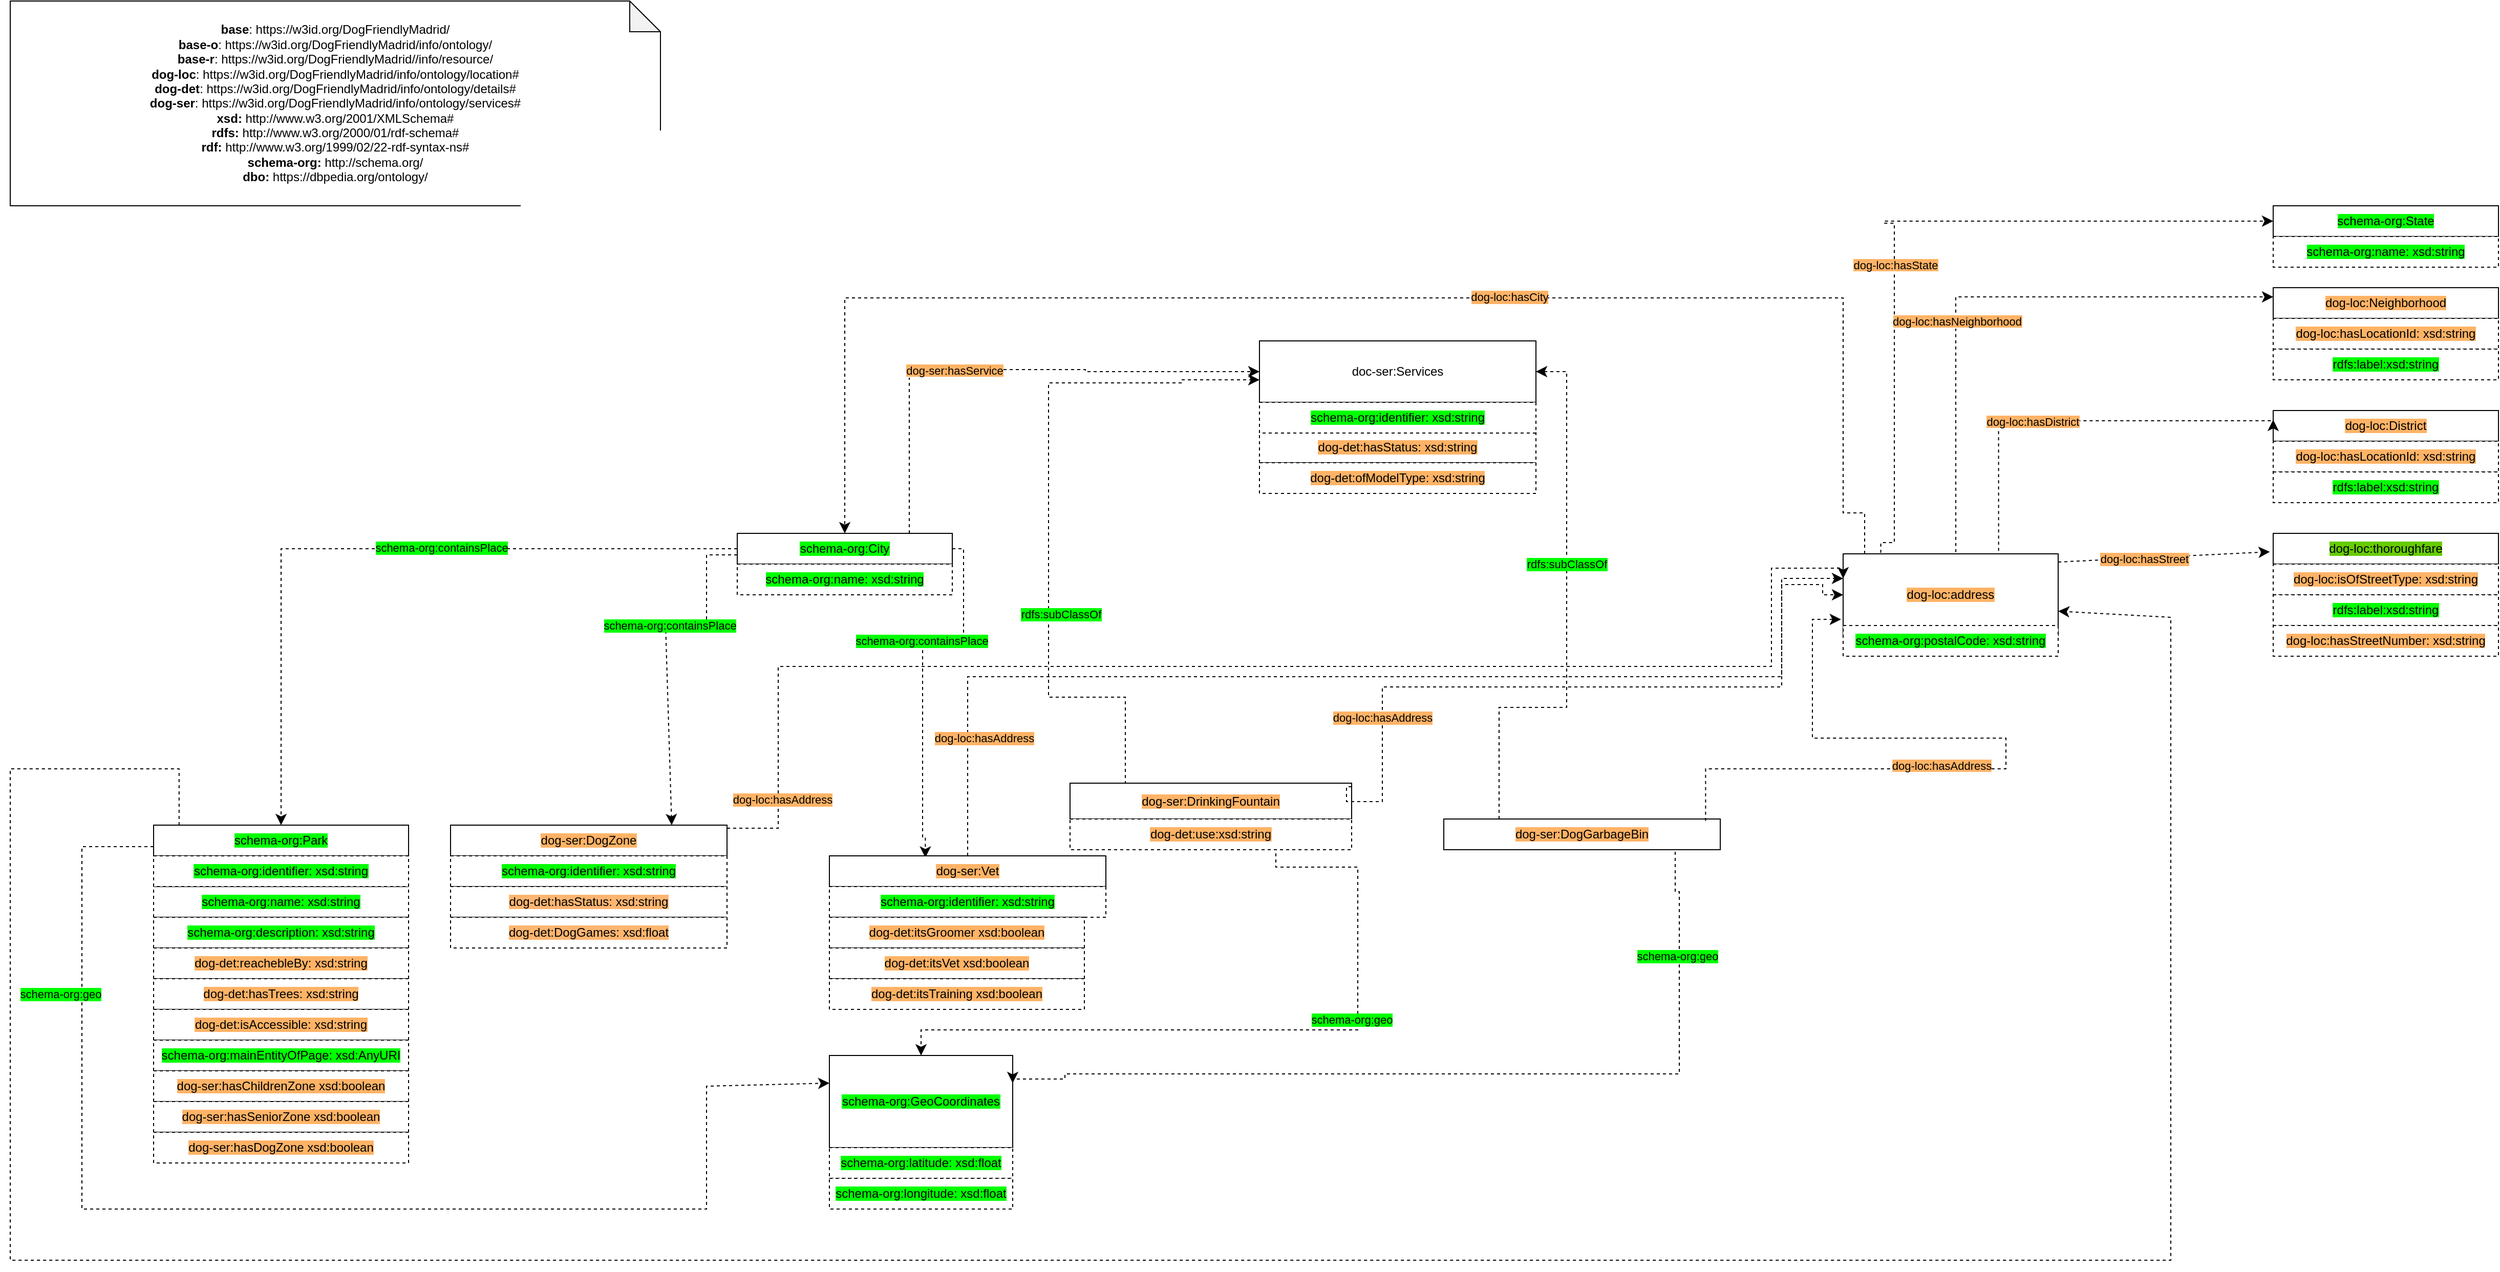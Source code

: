 <mxfile version="22.0.3" type="device">
  <diagram id="FPaIC8EjS0X1PU77vY1M" name="Página-1">
    <mxGraphModel dx="1418" dy="1997" grid="1" gridSize="10" guides="1" tooltips="1" connect="1" arrows="1" fold="1" page="1" pageScale="1" pageWidth="827" pageHeight="1169" math="0" shadow="0">
      <root>
        <mxCell id="0" />
        <mxCell id="1" parent="0" />
        <mxCell id="XnAXKeGYXKND9TluG7E_-1" value="&lt;div&gt;&lt;b&gt;base&lt;/b&gt;: https://w3id.org/DogFriendlyMadrid/&lt;/div&gt;&lt;div&gt;&lt;b style=&quot;border-color: var(--border-color);&quot;&gt;base-o&lt;/b&gt;: https://w3id.org/DogFriendlyMadrid/info/ontology/&lt;br&gt;&lt;/div&gt;&lt;div&gt;&lt;b style=&quot;border-color: var(--border-color);&quot;&gt;base-r&lt;/b&gt;: https://w3id.org/DogFriendlyMadrid//info/resource/&lt;br&gt;&lt;/div&gt;&lt;div&gt;&lt;b style=&quot;border-color: var(--border-color);&quot;&gt;dog-loc&lt;/b&gt;: https://w3id.org/DogFriendlyMadrid/info/ontology/location#&lt;br&gt;&lt;/div&gt;&lt;div&gt;&lt;b style=&quot;border-color: var(--border-color);&quot;&gt;dog-det&lt;/b&gt;: https://w3id.org/DogFriendlyMadrid/info/ontology/details#&lt;br&gt;&lt;/div&gt;&lt;div&gt;&lt;div style=&quot;border-color: var(--border-color);&quot;&gt;&lt;b style=&quot;border-color: var(--border-color);&quot;&gt;dog-ser&lt;/b&gt;: https://w3id.org/DogFriendlyMadrid/info/ontology/services#&lt;/div&gt;&lt;b style=&quot;border-color: var(--border-color);&quot;&gt;&lt;/b&gt;&lt;/div&gt;&lt;b&gt;xsd&lt;/b&gt;&lt;b style=&quot;background-color: initial;&quot;&gt;:&lt;/b&gt;&lt;span style=&quot;background-color: initial;&quot;&gt;&amp;nbsp;&lt;/span&gt;http://www.w3.org/2001/XMLSchema#&lt;br&gt;&lt;b style=&quot;border-color: var(--border-color); background-color: initial;&quot;&gt;rdfs:&lt;/b&gt;&amp;nbsp;http://www.w3.org/2000/01/rdf-schema#&lt;br&gt;&lt;b style=&quot;border-color: var(--border-color); background-color: initial;&quot;&gt;rdf:&lt;/b&gt;&amp;nbsp;http://www.w3.org/1999/02/22-rdf-syntax-ns#&lt;br&gt;&lt;b style=&quot;border-color: var(--border-color);&quot;&gt;schema-org&lt;/b&gt;&lt;b style=&quot;border-color: var(--border-color); background-color: initial;&quot;&gt;:&lt;/b&gt;&amp;nbsp;http://schema.org/&lt;br&gt;&lt;b style=&quot;border-color: var(--border-color); background-color: initial;&quot;&gt;dbo:&lt;/b&gt;&amp;nbsp;https://dbpedia.org/ontology/&lt;br&gt;" style="shape=note;whiteSpace=wrap;html=1;backgroundOutline=1;darkOpacity=0.05;" parent="1" vertex="1">
          <mxGeometry x="10" y="-200" width="635" height="200" as="geometry" />
        </mxCell>
        <mxCell id="WUWigMty1qFrnvVfsX4k-10" value="&lt;span style=&quot;background-color: rgb(0, 255, 0);&quot;&gt;schema-org:City&lt;/span&gt;" style="rounded=0;whiteSpace=wrap;html=1;snapToPoint=1;points=[[0.1,0],[0.2,0],[0.3,0],[0.4,0],[0.5,0],[0.6,0],[0.7,0],[0.8,0],[0.9,0],[0,0.1],[0,0.3],[0,0.5],[0,0.7],[0,0.9],[0.1,1],[0.2,1],[0.3,1],[0.4,1],[0.5,1],[0.6,1],[0.7,1],[0.8,1],[0.9,1],[1,0.1],[1,0.3],[1,0.5],[1,0.7],[1,0.9]];" parent="1" vertex="1">
          <mxGeometry x="720" y="320" width="210" height="30" as="geometry" />
        </mxCell>
        <mxCell id="t8-L9sIGnFydJD8vURob-11" value="&lt;span style=&quot;background-color: rgb(255, 179, 102);&quot;&gt;dog-ser:DogZone&lt;/span&gt;" style="rounded=0;whiteSpace=wrap;html=1;snapToPoint=1;points=[[0.1,0],[0.2,0],[0.3,0],[0.4,0],[0.5,0],[0.6,0],[0.7,0],[0.8,0],[0.9,0],[0,0.1],[0,0.3],[0,0.5],[0,0.7],[0,0.9],[0.1,1],[0.2,1],[0.3,1],[0.4,1],[0.5,1],[0.6,1],[0.7,1],[0.8,1],[0.9,1],[1,0.1],[1,0.3],[1,0.5],[1,0.7],[1,0.9]];" parent="1" vertex="1">
          <mxGeometry x="440" y="605" width="270" height="30" as="geometry" />
        </mxCell>
        <mxCell id="t8-L9sIGnFydJD8vURob-42" value="" style="group" parent="1" vertex="1" connectable="0">
          <mxGeometry x="150" y="605" width="249" height="240" as="geometry" />
        </mxCell>
        <mxCell id="XnAXKeGYXKND9TluG7E_-5" value="&lt;span style=&quot;background-color: rgb(0, 255, 0);&quot;&gt;schema-org:Park&lt;/span&gt;" style="rounded=0;whiteSpace=wrap;html=1;snapToPoint=1;points=[[0.1,0],[0.2,0],[0.3,0],[0.4,0],[0.5,0],[0.6,0],[0.7,0],[0.8,0],[0.9,0],[0,0.1],[0,0.3],[0,0.5],[0,0.7],[0,0.9],[0.1,1],[0.2,1],[0.3,1],[0.4,1],[0.5,1],[0.6,1],[0.7,1],[0.8,1],[0.9,1],[1,0.1],[1,0.3],[1,0.5],[1,0.7],[1,0.9]];" parent="t8-L9sIGnFydJD8vURob-42" vertex="1">
          <mxGeometry width="249" height="30" as="geometry" />
        </mxCell>
        <mxCell id="t8-L9sIGnFydJD8vURob-7" value="&lt;span style=&quot;background-color: rgb(0, 255, 0);&quot;&gt;schema-org:name: xsd:string&lt;/span&gt;" style="rounded=0;whiteSpace=wrap;html=1;snapToPoint=1;points=[[0.1,0],[0.2,0],[0.3,0],[0.4,0],[0.5,0],[0.6,0],[0.7,0],[0.8,0],[0.9,0],[0,0.1],[0,0.3],[0,0.5],[0,0.7],[0,0.9],[0.1,1],[0.2,1],[0.3,1],[0.4,1],[0.5,1],[0.6,1],[0.7,1],[0.8,1],[0.9,1],[1,0.1],[1,0.3],[1,0.5],[1,0.7],[1,0.9]];dashed=1;" parent="t8-L9sIGnFydJD8vURob-42" vertex="1">
          <mxGeometry y="60" width="249" height="30" as="geometry" />
        </mxCell>
        <mxCell id="t8-L9sIGnFydJD8vURob-8" value="&lt;span style=&quot;background-color: rgb(0, 255, 0);&quot;&gt;schema-org:identifier: xsd:string&lt;/span&gt;" style="rounded=0;whiteSpace=wrap;html=1;snapToPoint=1;points=[[0.1,0],[0.2,0],[0.3,0],[0.4,0],[0.5,0],[0.6,0],[0.7,0],[0.8,0],[0.9,0],[0,0.1],[0,0.3],[0,0.5],[0,0.7],[0,0.9],[0.1,1],[0.2,1],[0.3,1],[0.4,1],[0.5,1],[0.6,1],[0.7,1],[0.8,1],[0.9,1],[1,0.1],[1,0.3],[1,0.5],[1,0.7],[1,0.9]];dashed=1;" parent="t8-L9sIGnFydJD8vURob-42" vertex="1">
          <mxGeometry y="30" width="249" height="30" as="geometry" />
        </mxCell>
        <mxCell id="t8-L9sIGnFydJD8vURob-9" value="&lt;span style=&quot;background-color: rgb(0, 255, 0);&quot;&gt;schema-org:description: xsd:string&lt;/span&gt;" style="rounded=0;whiteSpace=wrap;html=1;snapToPoint=1;points=[[0.1,0],[0.2,0],[0.3,0],[0.4,0],[0.5,0],[0.6,0],[0.7,0],[0.8,0],[0.9,0],[0,0.1],[0,0.3],[0,0.5],[0,0.7],[0,0.9],[0.1,1],[0.2,1],[0.3,1],[0.4,1],[0.5,1],[0.6,1],[0.7,1],[0.8,1],[0.9,1],[1,0.1],[1,0.3],[1,0.5],[1,0.7],[1,0.9]];dashed=1;" parent="t8-L9sIGnFydJD8vURob-42" vertex="1">
          <mxGeometry y="90" width="249" height="30" as="geometry" />
        </mxCell>
        <mxCell id="t8-L9sIGnFydJD8vURob-16" value="&lt;span style=&quot;background-color: rgb(255, 179, 102);&quot;&gt;dog-det:reachebleBy: xsd:string&lt;/span&gt;" style="rounded=0;whiteSpace=wrap;html=1;snapToPoint=1;points=[[0.1,0],[0.2,0],[0.3,0],[0.4,0],[0.5,0],[0.6,0],[0.7,0],[0.8,0],[0.9,0],[0,0.1],[0,0.3],[0,0.5],[0,0.7],[0,0.9],[0.1,1],[0.2,1],[0.3,1],[0.4,1],[0.5,1],[0.6,1],[0.7,1],[0.8,1],[0.9,1],[1,0.1],[1,0.3],[1,0.5],[1,0.7],[1,0.9]];dashed=1;" parent="t8-L9sIGnFydJD8vURob-42" vertex="1">
          <mxGeometry y="120" width="249" height="30" as="geometry" />
        </mxCell>
        <mxCell id="t8-L9sIGnFydJD8vURob-23" value="&lt;span style=&quot;background-color: rgb(255, 179, 102);&quot;&gt;dog-det:hasTrees: xsd:string&lt;/span&gt;" style="rounded=0;whiteSpace=wrap;html=1;snapToPoint=1;points=[[0.1,0],[0.2,0],[0.3,0],[0.4,0],[0.5,0],[0.6,0],[0.7,0],[0.8,0],[0.9,0],[0,0.1],[0,0.3],[0,0.5],[0,0.7],[0,0.9],[0.1,1],[0.2,1],[0.3,1],[0.4,1],[0.5,1],[0.6,1],[0.7,1],[0.8,1],[0.9,1],[1,0.1],[1,0.3],[1,0.5],[1,0.7],[1,0.9]];dashed=1;" parent="t8-L9sIGnFydJD8vURob-42" vertex="1">
          <mxGeometry y="150" width="249" height="30" as="geometry" />
        </mxCell>
        <mxCell id="t8-L9sIGnFydJD8vURob-24" value="&lt;span style=&quot;background-color: rgb(255, 179, 102);&quot;&gt;dog-det:isAccessible: xsd:string&lt;/span&gt;" style="rounded=0;whiteSpace=wrap;html=1;snapToPoint=1;points=[[0.1,0],[0.2,0],[0.3,0],[0.4,0],[0.5,0],[0.6,0],[0.7,0],[0.8,0],[0.9,0],[0,0.1],[0,0.3],[0,0.5],[0,0.7],[0,0.9],[0.1,1],[0.2,1],[0.3,1],[0.4,1],[0.5,1],[0.6,1],[0.7,1],[0.8,1],[0.9,1],[1,0.1],[1,0.3],[1,0.5],[1,0.7],[1,0.9]];dashed=1;" parent="t8-L9sIGnFydJD8vURob-42" vertex="1">
          <mxGeometry y="180" width="249" height="30" as="geometry" />
        </mxCell>
        <mxCell id="t8-L9sIGnFydJD8vURob-25" value="&lt;span style=&quot;background-color: rgb(0, 255, 0);&quot;&gt;schema-org:mainEntityOfPage: xsd:AnyURI&lt;/span&gt;" style="rounded=0;whiteSpace=wrap;html=1;snapToPoint=1;points=[[0.1,0],[0.2,0],[0.3,0],[0.4,0],[0.5,0],[0.6,0],[0.7,0],[0.8,0],[0.9,0],[0,0.1],[0,0.3],[0,0.5],[0,0.7],[0,0.9],[0.1,1],[0.2,1],[0.3,1],[0.4,1],[0.5,1],[0.6,1],[0.7,1],[0.8,1],[0.9,1],[1,0.1],[1,0.3],[1,0.5],[1,0.7],[1,0.9]];dashed=1;" parent="t8-L9sIGnFydJD8vURob-42" vertex="1">
          <mxGeometry y="210" width="249" height="30" as="geometry" />
        </mxCell>
        <mxCell id="t8-L9sIGnFydJD8vURob-44" value="&lt;span style=&quot;background-color: rgb(255, 179, 102);&quot;&gt;dog-loc:address&lt;/span&gt;" style="rounded=0;whiteSpace=wrap;html=1;snapToPoint=1;points=[[0.1,0],[0.2,0],[0.3,0],[0.4,0],[0.5,0],[0.6,0],[0.7,0],[0.8,0],[0.9,0],[0,0.1],[0,0.3],[0,0.5],[0,0.7],[0,0.9],[0.1,1],[0.2,1],[0.3,1],[0.4,1],[0.5,1],[0.6,1],[0.7,1],[0.8,1],[0.9,1],[1,0.1],[1,0.3],[1,0.5],[1,0.7],[1,0.9]];" parent="1" vertex="1">
          <mxGeometry x="1800" y="340" width="210" height="80" as="geometry" />
        </mxCell>
        <mxCell id="t8-L9sIGnFydJD8vURob-58" value="" style="endArrow=classic;html=1;endSize=8;dashed=1;arcSize=0;rounded=0;edgeStyle=orthogonalEdgeStyle;exitX=0.1;exitY=0;exitDx=0;exitDy=0;" parent="1" source="XnAXKeGYXKND9TluG7E_-5" target="t8-L9sIGnFydJD8vURob-44" edge="1">
          <mxGeometry width="50" height="50" relative="1" as="geometry">
            <mxPoint x="160" y="580" as="sourcePoint" />
            <mxPoint x="2090" y="390" as="targetPoint" />
            <Array as="points">
              <mxPoint x="175" y="550" />
              <mxPoint x="10" y="550" />
              <mxPoint x="10" y="1030" />
              <mxPoint x="2120" y="1030" />
              <mxPoint x="2120" y="402" />
            </Array>
          </mxGeometry>
        </mxCell>
        <mxCell id="t8-L9sIGnFydJD8vURob-60" value="" style="endArrow=classic;html=1;exitX=0;exitY=0.5;exitDx=0;exitDy=0;endSize=8;dashed=1;arcSize=0;rounded=0;edgeStyle=orthogonalEdgeStyle;" parent="1" source="WUWigMty1qFrnvVfsX4k-10" target="XnAXKeGYXKND9TluG7E_-5" edge="1">
          <mxGeometry width="50" height="50" relative="1" as="geometry">
            <mxPoint x="439" y="480" as="sourcePoint" />
            <mxPoint x="613" y="480" as="targetPoint" />
          </mxGeometry>
        </mxCell>
        <mxCell id="t8-L9sIGnFydJD8vURob-61" value="schema-org:containsPlace" style="edgeLabel;html=1;align=center;verticalAlign=middle;resizable=0;points=[];labelBackgroundColor=#00FF00;" parent="t8-L9sIGnFydJD8vURob-60" vertex="1" connectable="0">
          <mxGeometry x="-0.191" y="-1" relative="1" as="geometry">
            <mxPoint as="offset" />
          </mxGeometry>
        </mxCell>
        <mxCell id="t8-L9sIGnFydJD8vURob-63" value="" style="endArrow=classic;html=1;exitX=0;exitY=0.7;exitDx=0;exitDy=0;endSize=8;dashed=1;arcSize=0;rounded=0;edgeStyle=orthogonalEdgeStyle;" parent="1" source="WUWigMty1qFrnvVfsX4k-10" target="t8-L9sIGnFydJD8vURob-11" edge="1">
          <mxGeometry width="50" height="50" relative="1" as="geometry">
            <mxPoint x="890" y="694.5" as="sourcePoint" />
            <mxPoint x="650" y="605" as="targetPoint" />
            <Array as="points">
              <mxPoint x="690" y="341" />
              <mxPoint x="690" y="410" />
              <mxPoint x="650" y="410" />
            </Array>
          </mxGeometry>
        </mxCell>
        <mxCell id="t8-L9sIGnFydJD8vURob-64" value="schema-org:containsPlace" style="edgeLabel;html=1;align=center;verticalAlign=middle;resizable=0;points=[];labelBackgroundColor=#00FF00;" parent="t8-L9sIGnFydJD8vURob-63" vertex="1" connectable="0">
          <mxGeometry x="-0.191" y="-1" relative="1" as="geometry">
            <mxPoint y="1" as="offset" />
          </mxGeometry>
        </mxCell>
        <mxCell id="t8-L9sIGnFydJD8vURob-66" value="&lt;span style=&quot;background-color: rgb(255, 179, 102);&quot;&gt;dog-ser:DogGarbageBin&lt;/span&gt;" style="rounded=0;whiteSpace=wrap;html=1;snapToPoint=1;points=[[0.1,0],[0.2,0],[0.3,0],[0.4,0],[0.5,0],[0.6,0],[0.7,0],[0.8,0],[0.9,0],[0,0.1],[0,0.3],[0,0.5],[0,0.7],[0,0.9],[0.1,1],[0.2,1],[0.3,1],[0.4,1],[0.5,1],[0.6,1],[0.7,1],[0.8,1],[0.9,1],[1,0.1],[1,0.3],[1,0.5],[1,0.7],[1,0.9]];" parent="1" vertex="1">
          <mxGeometry x="1410" y="599" width="270" height="30" as="geometry" />
        </mxCell>
        <mxCell id="t8-L9sIGnFydJD8vURob-77" value="" style="endArrow=classic;html=1;endSize=8;dashed=1;arcSize=0;rounded=0;edgeStyle=orthogonalEdgeStyle;entryX=1;entryY=0.5;entryDx=0;entryDy=0;exitX=0.2;exitY=0;exitDx=0;exitDy=0;" parent="1" source="t8-L9sIGnFydJD8vURob-66" target="8UsSO2X5lWshWM1252ez-1" edge="1">
          <mxGeometry width="50" height="50" relative="1" as="geometry">
            <mxPoint x="1740" y="561.28" as="sourcePoint" />
            <mxPoint x="1650" y="570" as="targetPoint" />
            <Array as="points">
              <mxPoint x="1464" y="490" />
              <mxPoint x="1530" y="490" />
              <mxPoint x="1530" y="162" />
            </Array>
          </mxGeometry>
        </mxCell>
        <mxCell id="t8-L9sIGnFydJD8vURob-79" value="" style="endArrow=classic;html=1;exitX=1;exitY=0.1;exitDx=0;exitDy=0;endSize=8;dashed=1;arcSize=0;rounded=0;edgeStyle=orthogonalEdgeStyle;entryX=0;entryY=0.3;entryDx=0;entryDy=0;" parent="1" source="t8-L9sIGnFydJD8vURob-11" target="t8-L9sIGnFydJD8vURob-44" edge="1">
          <mxGeometry width="50" height="50" relative="1" as="geometry">
            <mxPoint x="640" y="645" as="sourcePoint" />
            <mxPoint x="1570" y="470" as="targetPoint" />
            <Array as="points">
              <mxPoint x="760" y="608" />
              <mxPoint x="760" y="450" />
              <mxPoint x="1730" y="450" />
              <mxPoint x="1730" y="354" />
            </Array>
          </mxGeometry>
        </mxCell>
        <mxCell id="t8-L9sIGnFydJD8vURob-80" value="dog-loc:hasAddress" style="edgeLabel;html=1;align=center;verticalAlign=middle;resizable=0;points=[];labelBackgroundColor=#FFB366;" parent="t8-L9sIGnFydJD8vURob-79" vertex="1" connectable="0">
          <mxGeometry x="-0.191" y="-1" relative="1" as="geometry">
            <mxPoint x="-336" y="129" as="offset" />
          </mxGeometry>
        </mxCell>
        <mxCell id="t8-L9sIGnFydJD8vURob-83" value="" style="endArrow=classic;html=1;endSize=8;dashed=1;arcSize=0;rounded=0;edgeStyle=orthogonalEdgeStyle;entryX=-0.01;entryY=0.8;entryDx=0;entryDy=0;entryPerimeter=0;exitX=0.947;exitY=0.061;exitDx=0;exitDy=0;exitPerimeter=0;" parent="1" source="t8-L9sIGnFydJD8vURob-66" target="t8-L9sIGnFydJD8vURob-44" edge="1">
          <mxGeometry width="50" height="50" relative="1" as="geometry">
            <mxPoint x="1960" y="600" as="sourcePoint" />
            <mxPoint x="1640" y="300" as="targetPoint" />
            <Array as="points">
              <mxPoint x="1956" y="550" />
              <mxPoint x="1959" y="550" />
              <mxPoint x="1959" y="520" />
              <mxPoint x="1770" y="520" />
              <mxPoint x="1770" y="394" />
            </Array>
          </mxGeometry>
        </mxCell>
        <mxCell id="t8-L9sIGnFydJD8vURob-84" value="&lt;span style=&quot;background-color: rgb(255, 179, 102);&quot;&gt;dog-loc:hasAddress&lt;/span&gt;" style="edgeLabel;html=1;align=center;verticalAlign=middle;resizable=0;points=[];" parent="t8-L9sIGnFydJD8vURob-83" vertex="1" connectable="0">
          <mxGeometry x="-0.191" y="-1" relative="1" as="geometry">
            <mxPoint x="-5" y="-4" as="offset" />
          </mxGeometry>
        </mxCell>
        <mxCell id="O9pSuFTl_0aqSSv1bt7K-10" value="" style="endArrow=classic;html=1;endSize=8;dashed=1;arcSize=0;rounded=0;edgeStyle=orthogonalEdgeStyle;exitX=0;exitY=0.7;exitDx=0;exitDy=0;" parent="1" source="XnAXKeGYXKND9TluG7E_-5" target="t8-L9sIGnFydJD8vURob-32" edge="1">
          <mxGeometry width="50" height="50" relative="1" as="geometry">
            <mxPoint x="170" y="660" as="sourcePoint" />
            <mxPoint x="700" y="900" as="targetPoint" />
            <Array as="points">
              <mxPoint x="80" y="626" />
              <mxPoint x="80" y="980" />
              <mxPoint x="690" y="980" />
              <mxPoint x="690" y="860" />
            </Array>
          </mxGeometry>
        </mxCell>
        <mxCell id="O9pSuFTl_0aqSSv1bt7K-11" value="&lt;div&gt;schema-org:geo&lt;/div&gt;" style="edgeLabel;html=1;align=center;verticalAlign=middle;resizable=0;points=[];labelBackgroundColor=#00FF00;" parent="O9pSuFTl_0aqSSv1bt7K-10" vertex="1" connectable="0">
          <mxGeometry x="-0.191" y="-1" relative="1" as="geometry">
            <mxPoint x="-113" y="-211" as="offset" />
          </mxGeometry>
        </mxCell>
        <mxCell id="t8-L9sIGnFydJD8vURob-32" value="&lt;span style=&quot;background-color: rgb(0, 255, 0);&quot;&gt;schema-org:GeoCoordinates&lt;/span&gt;" style="rounded=0;whiteSpace=wrap;html=1;snapToPoint=1;points=[[0.1,0],[0.2,0],[0.3,0],[0.4,0],[0.5,0],[0.6,0],[0.7,0],[0.8,0],[0.9,0],[0,0.1],[0,0.3],[0,0.5],[0,0.7],[0,0.9],[0.1,1],[0.2,1],[0.3,1],[0.4,1],[0.5,1],[0.6,1],[0.7,1],[0.8,1],[0.9,1],[1,0.1],[1,0.3],[1,0.5],[1,0.7],[1,0.9]];" parent="1" vertex="1">
          <mxGeometry x="810" y="830" width="179" height="90" as="geometry" />
        </mxCell>
        <mxCell id="t8-L9sIGnFydJD8vURob-36" value="&lt;span style=&quot;background-color: rgb(0, 255, 0);&quot;&gt;schema-org:latitude: xsd:float&lt;/span&gt;" style="rounded=0;whiteSpace=wrap;html=1;snapToPoint=1;points=[[0.1,0],[0.2,0],[0.3,0],[0.4,0],[0.5,0],[0.6,0],[0.7,0],[0.8,0],[0.9,0],[0,0.1],[0,0.3],[0,0.5],[0,0.7],[0,0.9],[0.1,1],[0.2,1],[0.3,1],[0.4,1],[0.5,1],[0.6,1],[0.7,1],[0.8,1],[0.9,1],[1,0.1],[1,0.3],[1,0.5],[1,0.7],[1,0.9]];dashed=1;" parent="1" vertex="1">
          <mxGeometry x="810" y="920.0" width="179" height="30" as="geometry" />
        </mxCell>
        <mxCell id="t8-L9sIGnFydJD8vURob-37" value="&lt;span style=&quot;background-color: rgb(0, 255, 0);&quot;&gt;schema-org:longitude: xsd:float&lt;/span&gt;" style="rounded=0;whiteSpace=wrap;html=1;snapToPoint=1;points=[[0.1,0],[0.2,0],[0.3,0],[0.4,0],[0.5,0],[0.6,0],[0.7,0],[0.8,0],[0.9,0],[0,0.1],[0,0.3],[0,0.5],[0,0.7],[0,0.9],[0.1,1],[0.2,1],[0.3,1],[0.4,1],[0.5,1],[0.6,1],[0.7,1],[0.8,1],[0.9,1],[1,0.1],[1,0.3],[1,0.5],[1,0.7],[1,0.9]];dashed=1;" parent="1" vertex="1">
          <mxGeometry x="810" y="950.0" width="179" height="30" as="geometry" />
        </mxCell>
        <mxCell id="O9pSuFTl_0aqSSv1bt7K-17" value="" style="endArrow=classic;html=1;endSize=8;dashed=1;arcSize=0;rounded=0;edgeStyle=orthogonalEdgeStyle;exitX=0.8;exitY=1;exitDx=0;exitDy=0;entryX=1;entryY=0.3;entryDx=0;entryDy=0;" parent="1" source="t8-L9sIGnFydJD8vURob-66" target="t8-L9sIGnFydJD8vURob-32" edge="1">
          <mxGeometry width="50" height="50" relative="1" as="geometry">
            <mxPoint x="1635.99" y="648.92" as="sourcePoint" />
            <mxPoint x="998.999" y="853.448" as="targetPoint" />
            <Array as="points">
              <mxPoint x="1636" y="629" />
              <mxPoint x="1636" y="670" />
              <mxPoint x="1640" y="670" />
              <mxPoint x="1640" y="848" />
              <mxPoint x="1040" y="848" />
              <mxPoint x="1040" y="853" />
              <mxPoint x="989" y="853" />
            </Array>
          </mxGeometry>
        </mxCell>
        <mxCell id="O9pSuFTl_0aqSSv1bt7K-18" value="schema-org:geo" style="edgeLabel;html=1;align=center;verticalAlign=middle;resizable=0;points=[];labelBackgroundColor=#00FF00;" parent="O9pSuFTl_0aqSSv1bt7K-17" vertex="1" connectable="0">
          <mxGeometry x="-0.191" y="-1" relative="1" as="geometry">
            <mxPoint x="126" y="-114" as="offset" />
          </mxGeometry>
        </mxCell>
        <mxCell id="HRa1ZqNtlUsbSX33QXWf-2" value="&lt;span style=&quot;background-color: rgb(0, 255, 0);&quot;&gt;schema-org:name: xsd:string&lt;/span&gt;" style="rounded=0;whiteSpace=wrap;html=1;snapToPoint=1;points=[[0.1,0],[0.2,0],[0.3,0],[0.4,0],[0.5,0],[0.6,0],[0.7,0],[0.8,0],[0.9,0],[0,0.1],[0,0.3],[0,0.5],[0,0.7],[0,0.9],[0.1,1],[0.2,1],[0.3,1],[0.4,1],[0.5,1],[0.6,1],[0.7,1],[0.8,1],[0.9,1],[1,0.1],[1,0.3],[1,0.5],[1,0.7],[1,0.9]];dashed=1;" parent="1" vertex="1">
          <mxGeometry x="720" y="350" width="210" height="30" as="geometry" />
        </mxCell>
        <mxCell id="HRa1ZqNtlUsbSX33QXWf-12" value="" style="group" parent="1" vertex="1" connectable="0">
          <mxGeometry x="2220" y="80" width="220" height="90" as="geometry" />
        </mxCell>
        <mxCell id="WUWigMty1qFrnvVfsX4k-11" value="&lt;span style=&quot;background-color: rgb(255, 179, 102);&quot;&gt;dog-loc:Neighborhood&lt;/span&gt;" style="rounded=0;whiteSpace=wrap;html=1;snapToPoint=1;points=[[0.1,0],[0.2,0],[0.3,0],[0.4,0],[0.5,0],[0.6,0],[0.7,0],[0.8,0],[0.9,0],[0,0.1],[0,0.3],[0,0.5],[0,0.7],[0,0.9],[0.1,1],[0.2,1],[0.3,1],[0.4,1],[0.5,1],[0.6,1],[0.7,1],[0.8,1],[0.9,1],[1,0.1],[1,0.3],[1,0.5],[1,0.7],[1,0.9]];" parent="HRa1ZqNtlUsbSX33QXWf-12" vertex="1">
          <mxGeometry width="220.0" height="30" as="geometry" />
        </mxCell>
        <mxCell id="HRa1ZqNtlUsbSX33QXWf-5" value="&lt;span style=&quot;background-color: rgb(255, 179, 102);&quot;&gt;dog-loc:hasLocationId: xsd:string&lt;/span&gt;" style="rounded=0;whiteSpace=wrap;html=1;snapToPoint=1;points=[[0.1,0],[0.2,0],[0.3,0],[0.4,0],[0.5,0],[0.6,0],[0.7,0],[0.8,0],[0.9,0],[0,0.1],[0,0.3],[0,0.5],[0,0.7],[0,0.9],[0.1,1],[0.2,1],[0.3,1],[0.4,1],[0.5,1],[0.6,1],[0.7,1],[0.8,1],[0.9,1],[1,0.1],[1,0.3],[1,0.5],[1,0.7],[1,0.9]];dashed=1;" parent="HRa1ZqNtlUsbSX33QXWf-12" vertex="1">
          <mxGeometry y="30" width="220.0" height="30" as="geometry" />
        </mxCell>
        <mxCell id="HRa1ZqNtlUsbSX33QXWf-6" value="&lt;span style=&quot;background-color: rgb(0, 255, 0);&quot;&gt;rdfs:label:xsd:string&lt;/span&gt;" style="rounded=0;whiteSpace=wrap;html=1;snapToPoint=1;points=[[0.1,0],[0.2,0],[0.3,0],[0.4,0],[0.5,0],[0.6,0],[0.7,0],[0.8,0],[0.9,0],[0,0.1],[0,0.3],[0,0.5],[0,0.7],[0,0.9],[0.1,1],[0.2,1],[0.3,1],[0.4,1],[0.5,1],[0.6,1],[0.7,1],[0.8,1],[0.9,1],[1,0.1],[1,0.3],[1,0.5],[1,0.7],[1,0.9]];dashed=1;" parent="HRa1ZqNtlUsbSX33QXWf-12" vertex="1">
          <mxGeometry y="60" width="220.0" height="30" as="geometry" />
        </mxCell>
        <mxCell id="HRa1ZqNtlUsbSX33QXWf-13" value="" style="group" parent="1" vertex="1" connectable="0">
          <mxGeometry x="2220" y="200" width="220" height="90" as="geometry" />
        </mxCell>
        <mxCell id="WUWigMty1qFrnvVfsX4k-12" value="&lt;span style=&quot;background-color: rgb(255, 179, 102);&quot;&gt;dog-loc:District&lt;/span&gt;" style="rounded=0;whiteSpace=wrap;html=1;snapToPoint=1;points=[[0.1,0],[0.2,0],[0.3,0],[0.4,0],[0.5,0],[0.6,0],[0.7,0],[0.8,0],[0.9,0],[0,0.1],[0,0.3],[0,0.5],[0,0.7],[0,0.9],[0.1,1],[0.2,1],[0.3,1],[0.4,1],[0.5,1],[0.6,1],[0.7,1],[0.8,1],[0.9,1],[1,0.1],[1,0.3],[1,0.5],[1,0.7],[1,0.9]];" parent="HRa1ZqNtlUsbSX33QXWf-13" vertex="1">
          <mxGeometry width="220.0" height="30" as="geometry" />
        </mxCell>
        <mxCell id="HRa1ZqNtlUsbSX33QXWf-7" value="&lt;span style=&quot;background-color: rgb(255, 179, 102);&quot;&gt;dog-loc:hasLocationId: xsd:string&lt;/span&gt;" style="rounded=0;whiteSpace=wrap;html=1;snapToPoint=1;points=[[0.1,0],[0.2,0],[0.3,0],[0.4,0],[0.5,0],[0.6,0],[0.7,0],[0.8,0],[0.9,0],[0,0.1],[0,0.3],[0,0.5],[0,0.7],[0,0.9],[0.1,1],[0.2,1],[0.3,1],[0.4,1],[0.5,1],[0.6,1],[0.7,1],[0.8,1],[0.9,1],[1,0.1],[1,0.3],[1,0.5],[1,0.7],[1,0.9]];dashed=1;" parent="HRa1ZqNtlUsbSX33QXWf-13" vertex="1">
          <mxGeometry y="30" width="220.0" height="30" as="geometry" />
        </mxCell>
        <mxCell id="HRa1ZqNtlUsbSX33QXWf-8" value="&lt;span style=&quot;background-color: rgb(0, 255, 0);&quot;&gt;rdfs:label:xsd:string&lt;/span&gt;" style="rounded=0;whiteSpace=wrap;html=1;snapToPoint=1;points=[[0.1,0],[0.2,0],[0.3,0],[0.4,0],[0.5,0],[0.6,0],[0.7,0],[0.8,0],[0.9,0],[0,0.1],[0,0.3],[0,0.5],[0,0.7],[0,0.9],[0.1,1],[0.2,1],[0.3,1],[0.4,1],[0.5,1],[0.6,1],[0.7,1],[0.8,1],[0.9,1],[1,0.1],[1,0.3],[1,0.5],[1,0.7],[1,0.9]];dashed=1;" parent="HRa1ZqNtlUsbSX33QXWf-13" vertex="1">
          <mxGeometry y="60" width="220.0" height="30" as="geometry" />
        </mxCell>
        <mxCell id="HRa1ZqNtlUsbSX33QXWf-14" value="" style="group" parent="1" vertex="1" connectable="0">
          <mxGeometry x="2220" y="320" width="220" height="120" as="geometry" />
        </mxCell>
        <mxCell id="WUWigMty1qFrnvVfsX4k-13" value="&lt;span style=&quot;background-color: rgb(102, 204, 0);&quot;&gt;dog-loc:thoroughfare&lt;/span&gt;" style="rounded=0;whiteSpace=wrap;html=1;snapToPoint=1;points=[[0.1,0],[0.2,0],[0.3,0],[0.4,0],[0.5,0],[0.6,0],[0.7,0],[0.8,0],[0.9,0],[0,0.1],[0,0.3],[0,0.5],[0,0.7],[0,0.9],[0.1,1],[0.2,1],[0.3,1],[0.4,1],[0.5,1],[0.6,1],[0.7,1],[0.8,1],[0.9,1],[1,0.1],[1,0.3],[1,0.5],[1,0.7],[1,0.9]];" parent="HRa1ZqNtlUsbSX33QXWf-14" vertex="1">
          <mxGeometry width="220.0" height="30" as="geometry" />
        </mxCell>
        <mxCell id="HRa1ZqNtlUsbSX33QXWf-9" value="&lt;span style=&quot;background-color: rgb(255, 179, 102);&quot;&gt;dog-loc:isOfStreetType: xsd:string&lt;/span&gt;" style="rounded=0;whiteSpace=wrap;html=1;snapToPoint=1;points=[[0.1,0],[0.2,0],[0.3,0],[0.4,0],[0.5,0],[0.6,0],[0.7,0],[0.8,0],[0.9,0],[0,0.1],[0,0.3],[0,0.5],[0,0.7],[0,0.9],[0.1,1],[0.2,1],[0.3,1],[0.4,1],[0.5,1],[0.6,1],[0.7,1],[0.8,1],[0.9,1],[1,0.1],[1,0.3],[1,0.5],[1,0.7],[1,0.9]];dashed=1;" parent="HRa1ZqNtlUsbSX33QXWf-14" vertex="1">
          <mxGeometry y="30" width="220.0" height="30" as="geometry" />
        </mxCell>
        <mxCell id="HRa1ZqNtlUsbSX33QXWf-10" value="&lt;span style=&quot;background-color: rgb(0, 255, 0);&quot;&gt;rdfs:label:xsd:string&lt;/span&gt;" style="rounded=0;whiteSpace=wrap;html=1;snapToPoint=1;points=[[0.1,0],[0.2,0],[0.3,0],[0.4,0],[0.5,0],[0.6,0],[0.7,0],[0.8,0],[0.9,0],[0,0.1],[0,0.3],[0,0.5],[0,0.7],[0,0.9],[0.1,1],[0.2,1],[0.3,1],[0.4,1],[0.5,1],[0.6,1],[0.7,1],[0.8,1],[0.9,1],[1,0.1],[1,0.3],[1,0.5],[1,0.7],[1,0.9]];dashed=1;" parent="HRa1ZqNtlUsbSX33QXWf-14" vertex="1">
          <mxGeometry y="60" width="220.0" height="30" as="geometry" />
        </mxCell>
        <mxCell id="HRa1ZqNtlUsbSX33QXWf-11" value="&lt;span style=&quot;background-color: rgb(255, 179, 102);&quot;&gt;dog-loc:hasStreetNumber: xsd:string&lt;br&gt;&lt;/span&gt;" style="rounded=0;whiteSpace=wrap;html=1;snapToPoint=1;points=[[0.1,0],[0.2,0],[0.3,0],[0.4,0],[0.5,0],[0.6,0],[0.7,0],[0.8,0],[0.9,0],[0,0.1],[0,0.3],[0,0.5],[0,0.7],[0,0.9],[0.1,1],[0.2,1],[0.3,1],[0.4,1],[0.5,1],[0.6,1],[0.7,1],[0.8,1],[0.9,1],[1,0.1],[1,0.3],[1,0.5],[1,0.7],[1,0.9]];dashed=1;" parent="HRa1ZqNtlUsbSX33QXWf-14" vertex="1">
          <mxGeometry y="90" width="220.0" height="30" as="geometry" />
        </mxCell>
        <mxCell id="HRa1ZqNtlUsbSX33QXWf-15" value="" style="group" parent="1" vertex="1" connectable="0">
          <mxGeometry x="2220" width="220" height="60" as="geometry" />
        </mxCell>
        <mxCell id="WUWigMty1qFrnvVfsX4k-8" value="&lt;span style=&quot;background-color: rgb(0, 255, 0);&quot;&gt;schema-org:State&lt;/span&gt;" style="rounded=0;whiteSpace=wrap;html=1;snapToPoint=1;points=[[0.1,0],[0.2,0],[0.3,0],[0.4,0],[0.5,0],[0.6,0],[0.7,0],[0.8,0],[0.9,0],[0,0.1],[0,0.3],[0,0.5],[0,0.7],[0,0.9],[0.1,1],[0.2,1],[0.3,1],[0.4,1],[0.5,1],[0.6,1],[0.7,1],[0.8,1],[0.9,1],[1,0.1],[1,0.3],[1,0.5],[1,0.7],[1,0.9]];" parent="HRa1ZqNtlUsbSX33QXWf-15" vertex="1">
          <mxGeometry width="220" height="30" as="geometry" />
        </mxCell>
        <mxCell id="HRa1ZqNtlUsbSX33QXWf-4" value="&lt;span style=&quot;background-color: rgb(0, 255, 0);&quot;&gt;schema-org:name: xsd:string&lt;/span&gt;" style="rounded=0;whiteSpace=wrap;html=1;snapToPoint=1;points=[[0.1,0],[0.2,0],[0.3,0],[0.4,0],[0.5,0],[0.6,0],[0.7,0],[0.8,0],[0.9,0],[0,0.1],[0,0.3],[0,0.5],[0,0.7],[0,0.9],[0.1,1],[0.2,1],[0.3,1],[0.4,1],[0.5,1],[0.6,1],[0.7,1],[0.8,1],[0.9,1],[1,0.1],[1,0.3],[1,0.5],[1,0.7],[1,0.9]];dashed=1;" parent="HRa1ZqNtlUsbSX33QXWf-15" vertex="1">
          <mxGeometry y="30" width="220" height="30" as="geometry" />
        </mxCell>
        <mxCell id="HRa1ZqNtlUsbSX33QXWf-20" value="&lt;span style=&quot;background-color: rgb(0, 255, 0);&quot;&gt;schema-org:postalCode: xsd:string&lt;/span&gt;" style="rounded=0;whiteSpace=wrap;html=1;snapToPoint=1;points=[[0.1,0],[0.2,0],[0.3,0],[0.4,0],[0.5,0],[0.6,0],[0.7,0],[0.8,0],[0.9,0],[0,0.1],[0,0.3],[0,0.5],[0,0.7],[0,0.9],[0.1,1],[0.2,1],[0.3,1],[0.4,1],[0.5,1],[0.6,1],[0.7,1],[0.8,1],[0.9,1],[1,0.1],[1,0.3],[1,0.5],[1,0.7],[1,0.9]];dashed=1;" parent="1" vertex="1">
          <mxGeometry x="1800" y="410" width="210" height="30" as="geometry" />
        </mxCell>
        <mxCell id="HRa1ZqNtlUsbSX33QXWf-24" value="" style="endArrow=classic;html=1;endSize=8;dashed=1;arcSize=0;rounded=0;edgeStyle=orthogonalEdgeStyle;entryX=0.5;entryY=0;entryDx=0;entryDy=0;exitX=0.1;exitY=0;exitDx=0;exitDy=0;" parent="1" source="t8-L9sIGnFydJD8vURob-44" target="WUWigMty1qFrnvVfsX4k-10" edge="1">
          <mxGeometry width="50" height="50" relative="1" as="geometry">
            <mxPoint x="1820" y="300" as="sourcePoint" />
            <mxPoint x="910" y="200" as="targetPoint" />
            <Array as="points">
              <mxPoint x="1821" y="300" />
              <mxPoint x="1800" y="300" />
              <mxPoint x="1800" y="90" />
              <mxPoint x="825" y="90" />
            </Array>
          </mxGeometry>
        </mxCell>
        <mxCell id="HRa1ZqNtlUsbSX33QXWf-25" value="dog-loc:hasCity" style="edgeLabel;html=1;align=center;verticalAlign=middle;resizable=0;points=[];labelBackgroundColor=#FFB366;" parent="HRa1ZqNtlUsbSX33QXWf-24" vertex="1" connectable="0">
          <mxGeometry x="-0.191" y="-1" relative="1" as="geometry">
            <mxPoint as="offset" />
          </mxGeometry>
        </mxCell>
        <mxCell id="HRa1ZqNtlUsbSX33QXWf-26" value="" style="endArrow=classic;html=1;exitX=0.175;exitY=-0.013;exitDx=0;exitDy=0;entryX=0;entryY=0.5;entryDx=0;entryDy=0;endSize=8;dashed=1;arcSize=0;rounded=0;exitPerimeter=0;edgeStyle=orthogonalEdgeStyle;" parent="1" source="t8-L9sIGnFydJD8vURob-44" target="WUWigMty1qFrnvVfsX4k-8" edge="1">
          <mxGeometry width="50" height="50" relative="1" as="geometry">
            <mxPoint x="1390" y="200" as="sourcePoint" />
            <mxPoint x="1564" y="200" as="targetPoint" />
            <Array as="points">
              <mxPoint x="1850" y="329" />
              <mxPoint x="1850" y="17" />
              <mxPoint x="1840" y="17" />
              <mxPoint x="1840" y="15" />
            </Array>
          </mxGeometry>
        </mxCell>
        <mxCell id="HRa1ZqNtlUsbSX33QXWf-27" value="&lt;span style=&quot;background-color: rgb(255, 179, 102);&quot;&gt;dog-loc:hasState&lt;/span&gt;" style="edgeLabel;html=1;align=center;verticalAlign=middle;resizable=0;points=[];" parent="HRa1ZqNtlUsbSX33QXWf-26" vertex="1" connectable="0">
          <mxGeometry x="-0.191" y="-1" relative="1" as="geometry">
            <mxPoint as="offset" />
          </mxGeometry>
        </mxCell>
        <mxCell id="HRa1ZqNtlUsbSX33QXWf-28" value="" style="endArrow=classic;html=1;exitX=1;exitY=0.1;exitDx=0;exitDy=0;entryX=-0.015;entryY=0.6;entryDx=0;entryDy=0;endSize=8;dashed=1;arcSize=0;rounded=0;entryPerimeter=0;" parent="1" source="t8-L9sIGnFydJD8vURob-44" target="WUWigMty1qFrnvVfsX4k-13" edge="1">
          <mxGeometry width="50" height="50" relative="1" as="geometry">
            <mxPoint x="1400" y="490.0" as="sourcePoint" />
            <mxPoint x="1574" y="490.0" as="targetPoint" />
          </mxGeometry>
        </mxCell>
        <mxCell id="HRa1ZqNtlUsbSX33QXWf-29" value="&lt;div&gt;dog-loc:hasStreet&lt;/div&gt;" style="edgeLabel;html=1;align=center;verticalAlign=middle;resizable=0;points=[];labelBackgroundColor=#FFB366;" parent="HRa1ZqNtlUsbSX33QXWf-28" vertex="1" connectable="0">
          <mxGeometry x="-0.191" y="-1" relative="1" as="geometry">
            <mxPoint as="offset" />
          </mxGeometry>
        </mxCell>
        <mxCell id="HRa1ZqNtlUsbSX33QXWf-30" value="" style="endArrow=classic;html=1;exitX=0.524;exitY=-0.021;exitDx=0;exitDy=0;entryX=0;entryY=0.3;entryDx=0;entryDy=0;endSize=8;dashed=1;arcSize=0;rounded=0;exitPerimeter=0;edgeStyle=orthogonalEdgeStyle;" parent="1" source="t8-L9sIGnFydJD8vURob-44" target="WUWigMty1qFrnvVfsX4k-11" edge="1">
          <mxGeometry width="50" height="50" relative="1" as="geometry">
            <mxPoint x="1450" y="230.0" as="sourcePoint" />
            <mxPoint x="1624" y="230.0" as="targetPoint" />
            <Array as="points">
              <mxPoint x="1910" y="89" />
            </Array>
          </mxGeometry>
        </mxCell>
        <mxCell id="HRa1ZqNtlUsbSX33QXWf-31" value="&lt;span style=&quot;background-color: rgb(255, 179, 102);&quot;&gt;dog-loc:hasNeighborhood&lt;/span&gt;" style="edgeLabel;html=1;align=center;verticalAlign=middle;resizable=0;points=[];" parent="HRa1ZqNtlUsbSX33QXWf-30" vertex="1" connectable="0">
          <mxGeometry x="-0.191" y="-1" relative="1" as="geometry">
            <mxPoint as="offset" />
          </mxGeometry>
        </mxCell>
        <mxCell id="HRa1ZqNtlUsbSX33QXWf-32" value="" style="endArrow=classic;html=1;exitX=0.723;exitY=-0.036;exitDx=0;exitDy=0;entryX=0;entryY=0.3;entryDx=0;entryDy=0;endSize=8;dashed=1;arcSize=0;rounded=0;exitPerimeter=0;edgeStyle=orthogonalEdgeStyle;" parent="1" source="t8-L9sIGnFydJD8vURob-44" target="WUWigMty1qFrnvVfsX4k-12" edge="1">
          <mxGeometry width="50" height="50" relative="1" as="geometry">
            <mxPoint x="1460" y="280.0" as="sourcePoint" />
            <mxPoint x="1634" y="280.0" as="targetPoint" />
            <Array as="points">
              <mxPoint x="1952" y="210" />
              <mxPoint x="2220" y="210" />
            </Array>
          </mxGeometry>
        </mxCell>
        <mxCell id="HRa1ZqNtlUsbSX33QXWf-33" value="&lt;span style=&quot;background-color: rgb(255, 179, 102);&quot;&gt;dog-loc:hasDistrict&lt;/span&gt;" style="edgeLabel;html=1;align=center;verticalAlign=middle;resizable=0;points=[];" parent="HRa1ZqNtlUsbSX33QXWf-32" vertex="1" connectable="0">
          <mxGeometry x="-0.191" y="-1" relative="1" as="geometry">
            <mxPoint as="offset" />
          </mxGeometry>
        </mxCell>
        <mxCell id="HRa1ZqNtlUsbSX33QXWf-34" value="&lt;span style=&quot;background-color: rgb(255, 179, 102);&quot;&gt;dog-ser:DrinkingFountain&lt;/span&gt;" style="rounded=0;whiteSpace=wrap;html=1;snapToPoint=1;points=[[0.1,0],[0.2,0],[0.3,0],[0.4,0],[0.5,0],[0.6,0],[0.7,0],[0.8,0],[0.9,0],[0,0.1],[0,0.3],[0,0.5],[0,0.7],[0,0.9],[0.1,1],[0.2,1],[0.3,1],[0.4,1],[0.5,1],[0.6,1],[0.7,1],[0.8,1],[0.9,1],[1,0.1],[1,0.3],[1,0.5],[1,0.7],[1,0.9]];" parent="1" vertex="1">
          <mxGeometry x="1045" y="564" width="275" height="35" as="geometry" />
        </mxCell>
        <mxCell id="HRa1ZqNtlUsbSX33QXWf-35" value="" style="endArrow=classic;html=1;exitX=1;exitY=0.1;exitDx=0;exitDy=0;endSize=8;dashed=1;arcSize=0;rounded=0;edgeStyle=orthogonalEdgeStyle;entryX=0;entryY=0.5;entryDx=0;entryDy=0;" parent="1" source="HRa1ZqNtlUsbSX33QXWf-34" target="t8-L9sIGnFydJD8vURob-44" edge="1">
          <mxGeometry width="50" height="50" relative="1" as="geometry">
            <mxPoint x="900" y="724.5" as="sourcePoint" />
            <mxPoint x="1770" y="390" as="targetPoint" />
            <Array as="points">
              <mxPoint x="1315" y="582" />
              <mxPoint x="1350" y="582" />
              <mxPoint x="1350" y="470" />
              <mxPoint x="1740" y="470" />
              <mxPoint x="1740" y="370" />
              <mxPoint x="1780" y="370" />
              <mxPoint x="1780" y="380" />
            </Array>
          </mxGeometry>
        </mxCell>
        <mxCell id="HRa1ZqNtlUsbSX33QXWf-39" value="" style="endArrow=classic;html=1;exitX=0.7;exitY=1;exitDx=0;exitDy=0;endSize=8;dashed=1;arcSize=0;rounded=0;edgeStyle=orthogonalEdgeStyle;" parent="1" source="HRa1ZqNtlUsbSX33QXWf-34" target="t8-L9sIGnFydJD8vURob-32" edge="1">
          <mxGeometry width="50" height="50" relative="1" as="geometry">
            <mxPoint x="1246.29" y="643.75" as="sourcePoint" />
            <mxPoint x="1155.004" y="805.393" as="targetPoint" />
            <Array as="points">
              <mxPoint x="1246" y="599" />
              <mxPoint x="1246" y="646" />
              <mxPoint x="1326" y="646" />
              <mxPoint x="1326" y="805" />
            </Array>
          </mxGeometry>
        </mxCell>
        <mxCell id="HRa1ZqNtlUsbSX33QXWf-40" value="schema-org:geo" style="edgeLabel;html=1;align=center;verticalAlign=middle;resizable=0;points=[];labelBackgroundColor=#00FF00;" parent="HRa1ZqNtlUsbSX33QXWf-39" vertex="1" connectable="0">
          <mxGeometry x="-0.191" y="-1" relative="1" as="geometry">
            <mxPoint x="1" y="-9" as="offset" />
          </mxGeometry>
        </mxCell>
        <mxCell id="HRa1ZqNtlUsbSX33QXWf-41" value="" style="endArrow=classic;html=1;endSize=8;dashed=1;arcSize=0;rounded=0;edgeStyle=orthogonalEdgeStyle;entryX=0;entryY=0.5;entryDx=0;entryDy=0;" parent="1" source="WUWigMty1qFrnvVfsX4k-10" target="8UsSO2X5lWshWM1252ez-1" edge="1">
          <mxGeometry width="50" height="50" relative="1" as="geometry">
            <mxPoint x="880" y="230" as="sourcePoint" />
            <mxPoint x="1054" y="230" as="targetPoint" />
            <Array as="points">
              <mxPoint x="888" y="160" />
              <mxPoint x="1060" y="160" />
              <mxPoint x="1060" y="162" />
            </Array>
          </mxGeometry>
        </mxCell>
        <mxCell id="HRa1ZqNtlUsbSX33QXWf-42" value="&lt;span style=&quot;background-color: rgb(255, 179, 102);&quot;&gt;dog-ser:hasService&lt;br&gt;&lt;/span&gt;" style="edgeLabel;html=1;align=center;verticalAlign=middle;resizable=0;points=[];" parent="HRa1ZqNtlUsbSX33QXWf-41" vertex="1" connectable="0">
          <mxGeometry x="-0.191" y="-1" relative="1" as="geometry">
            <mxPoint as="offset" />
          </mxGeometry>
        </mxCell>
        <mxCell id="HRa1ZqNtlUsbSX33QXWf-63" value="&lt;span style=&quot;background-color: rgb(0, 255, 0);&quot;&gt;schema-org:identifier: xsd:string&lt;/span&gt;" style="rounded=0;whiteSpace=wrap;html=1;snapToPoint=1;points=[[0.1,0],[0.2,0],[0.3,0],[0.4,0],[0.5,0],[0.6,0],[0.7,0],[0.8,0],[0.9,0],[0,0.1],[0,0.3],[0,0.5],[0,0.7],[0,0.9],[0.1,1],[0.2,1],[0.3,1],[0.4,1],[0.5,1],[0.6,1],[0.7,1],[0.8,1],[0.9,1],[1,0.1],[1,0.3],[1,0.5],[1,0.7],[1,0.9]];dashed=1;" parent="1" vertex="1">
          <mxGeometry x="440" y="635" width="270" height="30" as="geometry" />
        </mxCell>
        <mxCell id="8UsSO2X5lWshWM1252ez-1" value="doc-ser:Services" style="rounded=0;whiteSpace=wrap;html=1;" parent="1" vertex="1">
          <mxGeometry x="1230" y="132" width="270" height="60" as="geometry" />
        </mxCell>
        <mxCell id="8UsSO2X5lWshWM1252ez-8" value="&lt;span style=&quot;background-color: rgb(255, 179, 102);&quot;&gt;dog-det:hasStatus: xsd:string&lt;/span&gt;" style="rounded=0;whiteSpace=wrap;html=1;snapToPoint=1;points=[[0.1,0],[0.2,0],[0.3,0],[0.4,0],[0.5,0],[0.6,0],[0.7,0],[0.8,0],[0.9,0],[0,0.1],[0,0.3],[0,0.5],[0,0.7],[0,0.9],[0.1,1],[0.2,1],[0.3,1],[0.4,1],[0.5,1],[0.6,1],[0.7,1],[0.8,1],[0.9,1],[1,0.1],[1,0.3],[1,0.5],[1,0.7],[1,0.9]];dashed=1;" parent="1" vertex="1">
          <mxGeometry x="1230" y="221" width="270" height="30" as="geometry" />
        </mxCell>
        <mxCell id="8UsSO2X5lWshWM1252ez-9" value="&lt;span style=&quot;background-color: rgb(0, 255, 0);&quot;&gt;schema-org:identifier: xsd:string&lt;/span&gt;" style="rounded=0;whiteSpace=wrap;html=1;snapToPoint=1;points=[[0.1,0],[0.2,0],[0.3,0],[0.4,0],[0.5,0],[0.6,0],[0.7,0],[0.8,0],[0.9,0],[0,0.1],[0,0.3],[0,0.5],[0,0.7],[0,0.9],[0.1,1],[0.2,1],[0.3,1],[0.4,1],[0.5,1],[0.6,1],[0.7,1],[0.8,1],[0.9,1],[1,0.1],[1,0.3],[1,0.5],[1,0.7],[1,0.9]];dashed=1;" parent="1" vertex="1">
          <mxGeometry x="1230" y="192" width="270" height="30" as="geometry" />
        </mxCell>
        <mxCell id="8UsSO2X5lWshWM1252ez-11" value="&lt;span style=&quot;background-color: rgb(255, 179, 102);&quot;&gt;dog-det:ofModelType: xsd:string&lt;/span&gt;" style="rounded=0;whiteSpace=wrap;html=1;snapToPoint=1;points=[[0.1,0],[0.2,0],[0.3,0],[0.4,0],[0.5,0],[0.6,0],[0.7,0],[0.8,0],[0.9,0],[0,0.1],[0,0.3],[0,0.5],[0,0.7],[0,0.9],[0.1,1],[0.2,1],[0.3,1],[0.4,1],[0.5,1],[0.6,1],[0.7,1],[0.8,1],[0.9,1],[1,0.1],[1,0.3],[1,0.5],[1,0.7],[1,0.9]];dashed=1;" parent="1" vertex="1">
          <mxGeometry x="1230" y="251" width="270" height="30" as="geometry" />
        </mxCell>
        <mxCell id="8UsSO2X5lWshWM1252ez-13" value="" style="endArrow=classic;html=1;endSize=8;dashed=1;arcSize=0;rounded=0;edgeStyle=orthogonalEdgeStyle;exitX=0.2;exitY=0;exitDx=0;exitDy=0;" parent="1" source="HRa1ZqNtlUsbSX33QXWf-34" target="8UsSO2X5lWshWM1252ez-1" edge="1">
          <mxGeometry width="50" height="50" relative="1" as="geometry">
            <mxPoint x="1020" y="480" as="sourcePoint" />
            <mxPoint x="1173.5" y="170.0" as="targetPoint" />
            <Array as="points">
              <mxPoint x="1099" y="480" />
              <mxPoint x="1024" y="480" />
              <mxPoint x="1024" y="173" />
              <mxPoint x="1154" y="173" />
              <mxPoint x="1154" y="170" />
            </Array>
          </mxGeometry>
        </mxCell>
        <mxCell id="8UsSO2X5lWshWM1252ez-18" value="rdfs:subClassOf" style="edgeLabel;html=1;align=center;verticalAlign=middle;resizable=0;points=[];labelBackgroundColor=#00FF00;" parent="1" vertex="1" connectable="0">
          <mxGeometry x="1530.0" y="350" as="geometry" />
        </mxCell>
        <mxCell id="935bhzHSGGzw2KClMtFa-1" value="rdfs:subClassOf" style="edgeLabel;html=1;align=center;verticalAlign=middle;resizable=0;points=[];labelBackgroundColor=#00FF00;" parent="1" vertex="1" connectable="0">
          <mxGeometry x="1030.0" y="400" as="geometry">
            <mxPoint x="6" y="-1" as="offset" />
          </mxGeometry>
        </mxCell>
        <mxCell id="935bhzHSGGzw2KClMtFa-23" value="dog-loc:hasAddress" style="edgeLabel;html=1;align=center;verticalAlign=middle;resizable=0;points=[];labelBackgroundColor=#FFB366;" parent="1" vertex="1" connectable="0">
          <mxGeometry x="1350.0" y="499.997" as="geometry" />
        </mxCell>
        <mxCell id="pF7_7oc4S6WO166cRB4e-10" value="&lt;span style=&quot;background-color: rgb(255, 179, 102);&quot;&gt;dog-ser:hasChildrenZone xsd:boolean&lt;/span&gt;" style="rounded=0;whiteSpace=wrap;html=1;snapToPoint=1;points=[[0.1,0],[0.2,0],[0.3,0],[0.4,0],[0.5,0],[0.6,0],[0.7,0],[0.8,0],[0.9,0],[0,0.1],[0,0.3],[0,0.5],[0,0.7],[0,0.9],[0.1,1],[0.2,1],[0.3,1],[0.4,1],[0.5,1],[0.6,1],[0.7,1],[0.8,1],[0.9,1],[1,0.1],[1,0.3],[1,0.5],[1,0.7],[1,0.9]];dashed=1;" parent="1" vertex="1">
          <mxGeometry x="150" y="845" width="249" height="30" as="geometry" />
        </mxCell>
        <mxCell id="pF7_7oc4S6WO166cRB4e-11" value="&lt;span style=&quot;background-color: rgb(255, 179, 102);&quot;&gt;dog-ser:hasSeniorZone xsd:boolean&lt;/span&gt;" style="rounded=0;whiteSpace=wrap;html=1;snapToPoint=1;points=[[0.1,0],[0.2,0],[0.3,0],[0.4,0],[0.5,0],[0.6,0],[0.7,0],[0.8,0],[0.9,0],[0,0.1],[0,0.3],[0,0.5],[0,0.7],[0,0.9],[0.1,1],[0.2,1],[0.3,1],[0.4,1],[0.5,1],[0.6,1],[0.7,1],[0.8,1],[0.9,1],[1,0.1],[1,0.3],[1,0.5],[1,0.7],[1,0.9]];dashed=1;" parent="1" vertex="1">
          <mxGeometry x="150" y="875" width="249" height="30" as="geometry" />
        </mxCell>
        <mxCell id="pF7_7oc4S6WO166cRB4e-32" value="" style="endArrow=classic;html=1;exitX=1;exitY=0.5;exitDx=0;exitDy=0;endSize=8;dashed=1;arcSize=0;rounded=0;edgeStyle=orthogonalEdgeStyle;entryX=0.347;entryY=0.059;entryDx=0;entryDy=0;entryPerimeter=0;" parent="1" source="WUWigMty1qFrnvVfsX4k-10" target="pF7_7oc4S6WO166cRB4e-36" edge="1">
          <mxGeometry width="50" height="50" relative="1" as="geometry">
            <mxPoint x="971" y="351" as="sourcePoint" />
            <mxPoint x="901" y="590" as="targetPoint" />
            <Array as="points">
              <mxPoint x="941" y="335" />
              <mxPoint x="941" y="420" />
              <mxPoint x="901" y="420" />
              <mxPoint x="901" y="617" />
            </Array>
          </mxGeometry>
        </mxCell>
        <mxCell id="pF7_7oc4S6WO166cRB4e-33" value="schema-org:containsPlace" style="edgeLabel;html=1;align=center;verticalAlign=middle;resizable=0;points=[];labelBackgroundColor=#00FF00;" parent="pF7_7oc4S6WO166cRB4e-32" vertex="1" connectable="0">
          <mxGeometry x="-0.191" y="-1" relative="1" as="geometry">
            <mxPoint y="-3" as="offset" />
          </mxGeometry>
        </mxCell>
        <mxCell id="pF7_7oc4S6WO166cRB4e-36" value="&lt;span style=&quot;background-color: rgb(255, 179, 102);&quot;&gt;dog-ser:Vet&lt;/span&gt;" style="rounded=0;whiteSpace=wrap;html=1;snapToPoint=1;points=[[0.1,0],[0.2,0],[0.3,0],[0.4,0],[0.5,0],[0.6,0],[0.7,0],[0.8,0],[0.9,0],[0,0.1],[0,0.3],[0,0.5],[0,0.7],[0,0.9],[0.1,1],[0.2,1],[0.3,1],[0.4,1],[0.5,1],[0.6,1],[0.7,1],[0.8,1],[0.9,1],[1,0.1],[1,0.3],[1,0.5],[1,0.7],[1,0.9]];" parent="1" vertex="1">
          <mxGeometry x="810" y="635" width="270" height="30" as="geometry" />
        </mxCell>
        <mxCell id="pF7_7oc4S6WO166cRB4e-42" value="" style="endArrow=classic;html=1;endSize=8;dashed=1;arcSize=0;rounded=0;edgeStyle=orthogonalEdgeStyle;" parent="1" source="pF7_7oc4S6WO166cRB4e-36" target="t8-L9sIGnFydJD8vURob-44" edge="1">
          <mxGeometry width="50" height="50" relative="1" as="geometry">
            <mxPoint x="990" y="630" as="sourcePoint" />
            <mxPoint x="1810" y="374" as="targetPoint" />
            <Array as="points">
              <mxPoint x="945" y="460" />
              <mxPoint x="1740" y="460" />
              <mxPoint x="1740" y="364" />
            </Array>
          </mxGeometry>
        </mxCell>
        <mxCell id="pF7_7oc4S6WO166cRB4e-43" value="dog-loc:hasAddress" style="edgeLabel;html=1;align=center;verticalAlign=middle;resizable=0;points=[];labelBackgroundColor=#FFB366;" parent="pF7_7oc4S6WO166cRB4e-42" vertex="1" connectable="0">
          <mxGeometry x="-0.191" y="-1" relative="1" as="geometry">
            <mxPoint x="-265" y="59" as="offset" />
          </mxGeometry>
        </mxCell>
        <mxCell id="pF7_7oc4S6WO166cRB4e-44" value="&lt;span style=&quot;background-color: rgb(255, 179, 102);&quot;&gt;dog-det:use:xsd:string&lt;/span&gt;" style="rounded=0;whiteSpace=wrap;html=1;snapToPoint=1;points=[[0.1,0],[0.2,0],[0.3,0],[0.4,0],[0.5,0],[0.6,0],[0.7,0],[0.8,0],[0.9,0],[0,0.1],[0,0.3],[0,0.5],[0,0.7],[0,0.9],[0.1,1],[0.2,1],[0.3,1],[0.4,1],[0.5,1],[0.6,1],[0.7,1],[0.8,1],[0.9,1],[1,0.1],[1,0.3],[1,0.5],[1,0.7],[1,0.9]];dashed=1;" parent="1" vertex="1">
          <mxGeometry x="1045" y="599" width="275" height="30" as="geometry" />
        </mxCell>
        <mxCell id="3rOw1WlAi8-GLQbWXiBu-1" value="&lt;span style=&quot;background-color: rgb(255, 181, 112);&quot;&gt;dog-det:hasStatus: xsd:string&lt;/span&gt;" style="rounded=0;whiteSpace=wrap;html=1;snapToPoint=1;points=[[0.1,0],[0.2,0],[0.3,0],[0.4,0],[0.5,0],[0.6,0],[0.7,0],[0.8,0],[0.9,0],[0,0.1],[0,0.3],[0,0.5],[0,0.7],[0,0.9],[0.1,1],[0.2,1],[0.3,1],[0.4,1],[0.5,1],[0.6,1],[0.7,1],[0.8,1],[0.9,1],[1,0.1],[1,0.3],[1,0.5],[1,0.7],[1,0.9]];dashed=1;" parent="1" vertex="1">
          <mxGeometry x="440" y="665" width="270" height="30" as="geometry" />
        </mxCell>
        <mxCell id="3rOw1WlAi8-GLQbWXiBu-2" value="&lt;span style=&quot;background-color: rgb(255, 181, 112);&quot;&gt;dog-det:DogGames: xsd:float&lt;/span&gt;" style="rounded=0;whiteSpace=wrap;html=1;snapToPoint=1;points=[[0.1,0],[0.2,0],[0.3,0],[0.4,0],[0.5,0],[0.6,0],[0.7,0],[0.8,0],[0.9,0],[0,0.1],[0,0.3],[0,0.5],[0,0.7],[0,0.9],[0.1,1],[0.2,1],[0.3,1],[0.4,1],[0.5,1],[0.6,1],[0.7,1],[0.8,1],[0.9,1],[1,0.1],[1,0.3],[1,0.5],[1,0.7],[1,0.9]];dashed=1;" parent="1" vertex="1">
          <mxGeometry x="440" y="695" width="270" height="30" as="geometry" />
        </mxCell>
        <mxCell id="XSdXCsysglRG9iEKYp8e-1" value="&lt;span style=&quot;background-color: rgb(0, 255, 0);&quot;&gt;schema-org:identifier: xsd:string&lt;/span&gt;" style="rounded=0;whiteSpace=wrap;html=1;snapToPoint=1;points=[[0.1,0],[0.2,0],[0.3,0],[0.4,0],[0.5,0],[0.6,0],[0.7,0],[0.8,0],[0.9,0],[0,0.1],[0,0.3],[0,0.5],[0,0.7],[0,0.9],[0.1,1],[0.2,1],[0.3,1],[0.4,1],[0.5,1],[0.6,1],[0.7,1],[0.8,1],[0.9,1],[1,0.1],[1,0.3],[1,0.5],[1,0.7],[1,0.9]];dashed=1;" parent="1" vertex="1">
          <mxGeometry x="810" y="665" width="270" height="30" as="geometry" />
        </mxCell>
        <mxCell id="XSdXCsysglRG9iEKYp8e-2" value="&lt;span style=&quot;background-color: rgb(255, 179, 102);&quot;&gt;dog-det:itsGroomer xsd:boolean&lt;/span&gt;" style="rounded=0;whiteSpace=wrap;html=1;snapToPoint=1;points=[[0.1,0],[0.2,0],[0.3,0],[0.4,0],[0.5,0],[0.6,0],[0.7,0],[0.8,0],[0.9,0],[0,0.1],[0,0.3],[0,0.5],[0,0.7],[0,0.9],[0.1,1],[0.2,1],[0.3,1],[0.4,1],[0.5,1],[0.6,1],[0.7,1],[0.8,1],[0.9,1],[1,0.1],[1,0.3],[1,0.5],[1,0.7],[1,0.9]];dashed=1;" parent="1" vertex="1">
          <mxGeometry x="810" y="695" width="249" height="30" as="geometry" />
        </mxCell>
        <mxCell id="XSdXCsysglRG9iEKYp8e-3" value="&lt;span style=&quot;background-color: rgb(255, 179, 102);&quot;&gt;dog-det:itsVet xsd:boolean&lt;/span&gt;" style="rounded=0;whiteSpace=wrap;html=1;snapToPoint=1;points=[[0.1,0],[0.2,0],[0.3,0],[0.4,0],[0.5,0],[0.6,0],[0.7,0],[0.8,0],[0.9,0],[0,0.1],[0,0.3],[0,0.5],[0,0.7],[0,0.9],[0.1,1],[0.2,1],[0.3,1],[0.4,1],[0.5,1],[0.6,1],[0.7,1],[0.8,1],[0.9,1],[1,0.1],[1,0.3],[1,0.5],[1,0.7],[1,0.9]];dashed=1;" parent="1" vertex="1">
          <mxGeometry x="810" y="725" width="249" height="30" as="geometry" />
        </mxCell>
        <mxCell id="XSdXCsysglRG9iEKYp8e-4" value="&lt;span style=&quot;background-color: rgb(255, 179, 102);&quot;&gt;dog-det:itsTraining xsd:boolean&lt;/span&gt;" style="rounded=0;whiteSpace=wrap;html=1;snapToPoint=1;points=[[0.1,0],[0.2,0],[0.3,0],[0.4,0],[0.5,0],[0.6,0],[0.7,0],[0.8,0],[0.9,0],[0,0.1],[0,0.3],[0,0.5],[0,0.7],[0,0.9],[0.1,1],[0.2,1],[0.3,1],[0.4,1],[0.5,1],[0.6,1],[0.7,1],[0.8,1],[0.9,1],[1,0.1],[1,0.3],[1,0.5],[1,0.7],[1,0.9]];dashed=1;" parent="1" vertex="1">
          <mxGeometry x="810" y="755" width="249" height="30" as="geometry" />
        </mxCell>
        <mxCell id="rAxXt9EBaqkUuoWi7iSM-1" value="&lt;span style=&quot;background-color: rgb(255, 179, 102);&quot;&gt;dog-ser:hasDogZone xsd:boolean&lt;/span&gt;" style="rounded=0;whiteSpace=wrap;html=1;snapToPoint=1;points=[[0.1,0],[0.2,0],[0.3,0],[0.4,0],[0.5,0],[0.6,0],[0.7,0],[0.8,0],[0.9,0],[0,0.1],[0,0.3],[0,0.5],[0,0.7],[0,0.9],[0.1,1],[0.2,1],[0.3,1],[0.4,1],[0.5,1],[0.6,1],[0.7,1],[0.8,1],[0.9,1],[1,0.1],[1,0.3],[1,0.5],[1,0.7],[1,0.9]];dashed=1;" vertex="1" parent="1">
          <mxGeometry x="150" y="905" width="249" height="30" as="geometry" />
        </mxCell>
      </root>
    </mxGraphModel>
  </diagram>
</mxfile>
